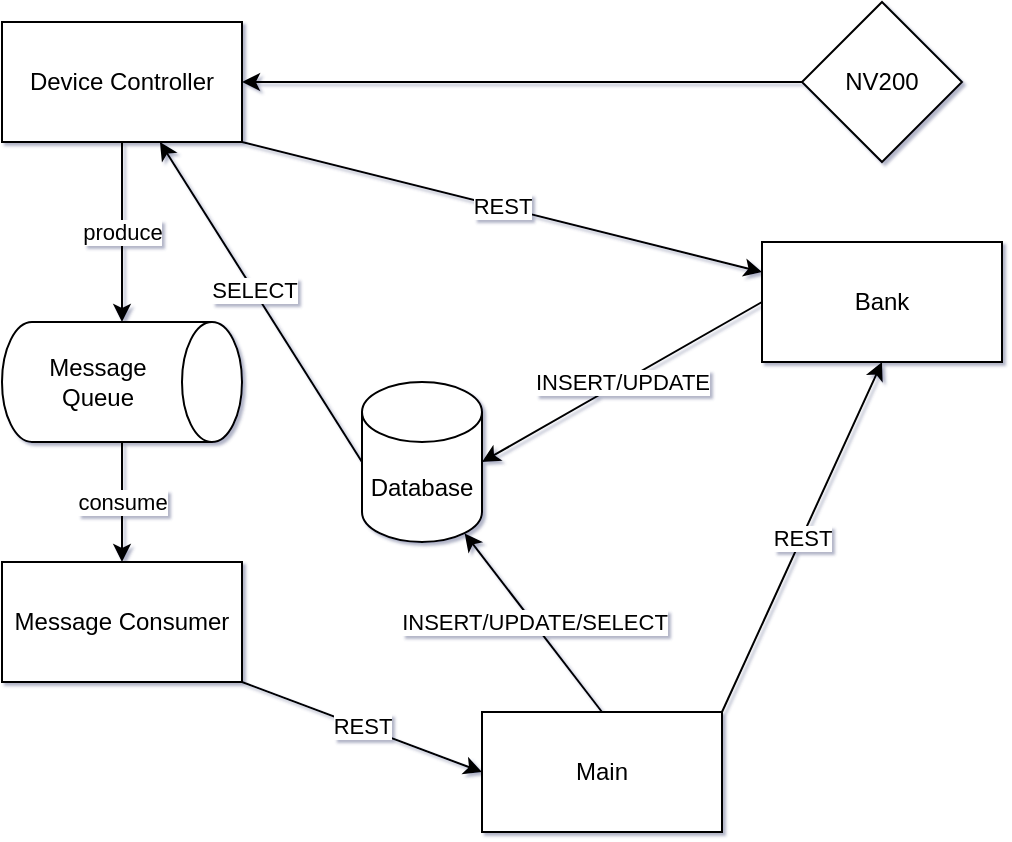<mxfile version="26.0.6">
  <diagram name="Strona-1" id="9sP12jTmz57WXhgKL9cy">
    <mxGraphModel dx="961" dy="570" grid="0" gridSize="10" guides="1" tooltips="1" connect="1" arrows="1" fold="1" page="1" pageScale="1" pageWidth="827" pageHeight="1169" background="#ffffff" math="0" shadow="1">
      <root>
        <mxCell id="0" />
        <mxCell id="1" parent="0" />
        <mxCell id="nS9M6FIyOMk2aieBz9es-1" value="Bank" style="rounded=0;whiteSpace=wrap;html=1;" vertex="1" parent="1">
          <mxGeometry x="660" y="320" width="120" height="60" as="geometry" />
        </mxCell>
        <mxCell id="nS9M6FIyOMk2aieBz9es-14" value="REST" style="rounded=0;orthogonalLoop=1;jettySize=auto;html=1;exitX=1;exitY=1;exitDx=0;exitDy=0;" edge="1" parent="1" source="nS9M6FIyOMk2aieBz9es-2" target="nS9M6FIyOMk2aieBz9es-1">
          <mxGeometry relative="1" as="geometry" />
        </mxCell>
        <mxCell id="nS9M6FIyOMk2aieBz9es-2" value="Device Controller" style="rounded=0;whiteSpace=wrap;html=1;" vertex="1" parent="1">
          <mxGeometry x="280" y="210" width="120" height="60" as="geometry" />
        </mxCell>
        <mxCell id="nS9M6FIyOMk2aieBz9es-11" style="edgeStyle=orthogonalEdgeStyle;rounded=0;orthogonalLoop=1;jettySize=auto;html=1;entryX=1;entryY=0.5;entryDx=0;entryDy=0;" edge="1" parent="1" source="nS9M6FIyOMk2aieBz9es-3" target="nS9M6FIyOMk2aieBz9es-2">
          <mxGeometry relative="1" as="geometry" />
        </mxCell>
        <mxCell id="nS9M6FIyOMk2aieBz9es-3" value="NV200" style="rhombus;whiteSpace=wrap;html=1;" vertex="1" parent="1">
          <mxGeometry x="680" y="200" width="80" height="80" as="geometry" />
        </mxCell>
        <mxCell id="nS9M6FIyOMk2aieBz9es-13" style="rounded=0;orthogonalLoop=1;jettySize=auto;html=1;exitX=0;exitY=0.5;exitDx=0;exitDy=0;exitPerimeter=0;" edge="1" parent="1" source="nS9M6FIyOMk2aieBz9es-4" target="nS9M6FIyOMk2aieBz9es-2">
          <mxGeometry relative="1" as="geometry" />
        </mxCell>
        <mxCell id="nS9M6FIyOMk2aieBz9es-15" value="SELECT" style="edgeLabel;html=1;align=center;verticalAlign=middle;resizable=0;points=[];" vertex="1" connectable="0" parent="nS9M6FIyOMk2aieBz9es-13">
          <mxGeometry x="0.073" relative="1" as="geometry">
            <mxPoint as="offset" />
          </mxGeometry>
        </mxCell>
        <mxCell id="nS9M6FIyOMk2aieBz9es-4" value="Database" style="shape=cylinder3;whiteSpace=wrap;html=1;boundedLbl=1;backgroundOutline=1;size=15;" vertex="1" parent="1">
          <mxGeometry x="460" y="390" width="60" height="80" as="geometry" />
        </mxCell>
        <mxCell id="nS9M6FIyOMk2aieBz9es-17" value="consume" style="edgeStyle=orthogonalEdgeStyle;rounded=0;orthogonalLoop=1;jettySize=auto;html=1;exitX=1;exitY=0.5;exitDx=0;exitDy=0;exitPerimeter=0;entryX=0.5;entryY=0;entryDx=0;entryDy=0;" edge="1" parent="1" source="nS9M6FIyOMk2aieBz9es-6" target="nS9M6FIyOMk2aieBz9es-8">
          <mxGeometry relative="1" as="geometry" />
        </mxCell>
        <mxCell id="nS9M6FIyOMk2aieBz9es-6" value="Message Queue" style="shape=cylinder3;whiteSpace=wrap;html=1;boundedLbl=1;backgroundOutline=1;size=15;direction=south;" vertex="1" parent="1">
          <mxGeometry x="280" y="360" width="120" height="60" as="geometry" />
        </mxCell>
        <mxCell id="nS9M6FIyOMk2aieBz9es-18" value="REST" style="rounded=0;orthogonalLoop=1;jettySize=auto;html=1;exitX=1;exitY=1;exitDx=0;exitDy=0;entryX=0;entryY=0.5;entryDx=0;entryDy=0;" edge="1" parent="1" source="nS9M6FIyOMk2aieBz9es-8" target="nS9M6FIyOMk2aieBz9es-9">
          <mxGeometry relative="1" as="geometry" />
        </mxCell>
        <mxCell id="nS9M6FIyOMk2aieBz9es-8" value="Message Consumer" style="rounded=0;whiteSpace=wrap;html=1;" vertex="1" parent="1">
          <mxGeometry x="280" y="480" width="120" height="60" as="geometry" />
        </mxCell>
        <mxCell id="nS9M6FIyOMk2aieBz9es-19" value="REST" style="rounded=0;orthogonalLoop=1;jettySize=auto;html=1;exitX=1;exitY=0;exitDx=0;exitDy=0;entryX=0.5;entryY=1;entryDx=0;entryDy=0;" edge="1" parent="1" source="nS9M6FIyOMk2aieBz9es-9" target="nS9M6FIyOMk2aieBz9es-1">
          <mxGeometry relative="1" as="geometry" />
        </mxCell>
        <mxCell id="nS9M6FIyOMk2aieBz9es-9" value="Main" style="rounded=0;whiteSpace=wrap;html=1;" vertex="1" parent="1">
          <mxGeometry x="520" y="555" width="120" height="60" as="geometry" />
        </mxCell>
        <mxCell id="nS9M6FIyOMk2aieBz9es-12" value="INSERT/UPDATE" style="rounded=0;orthogonalLoop=1;jettySize=auto;html=1;exitX=0;exitY=0.5;exitDx=0;exitDy=0;entryX=1;entryY=0.5;entryDx=0;entryDy=0;entryPerimeter=0;" edge="1" parent="1" source="nS9M6FIyOMk2aieBz9es-1" target="nS9M6FIyOMk2aieBz9es-4">
          <mxGeometry relative="1" as="geometry" />
        </mxCell>
        <mxCell id="nS9M6FIyOMk2aieBz9es-16" value="produce" style="edgeStyle=orthogonalEdgeStyle;rounded=0;orthogonalLoop=1;jettySize=auto;html=1;exitX=0.5;exitY=1;exitDx=0;exitDy=0;entryX=0;entryY=0.5;entryDx=0;entryDy=0;entryPerimeter=0;" edge="1" parent="1" source="nS9M6FIyOMk2aieBz9es-2" target="nS9M6FIyOMk2aieBz9es-6">
          <mxGeometry relative="1" as="geometry" />
        </mxCell>
        <mxCell id="nS9M6FIyOMk2aieBz9es-21" value="INSERT/UPDATE/SELECT" style="rounded=0;orthogonalLoop=1;jettySize=auto;html=1;exitX=0.5;exitY=0;exitDx=0;exitDy=0;entryX=0.855;entryY=1;entryDx=0;entryDy=-4.35;entryPerimeter=0;" edge="1" parent="1" source="nS9M6FIyOMk2aieBz9es-9" target="nS9M6FIyOMk2aieBz9es-4">
          <mxGeometry relative="1" as="geometry" />
        </mxCell>
      </root>
    </mxGraphModel>
  </diagram>
</mxfile>
